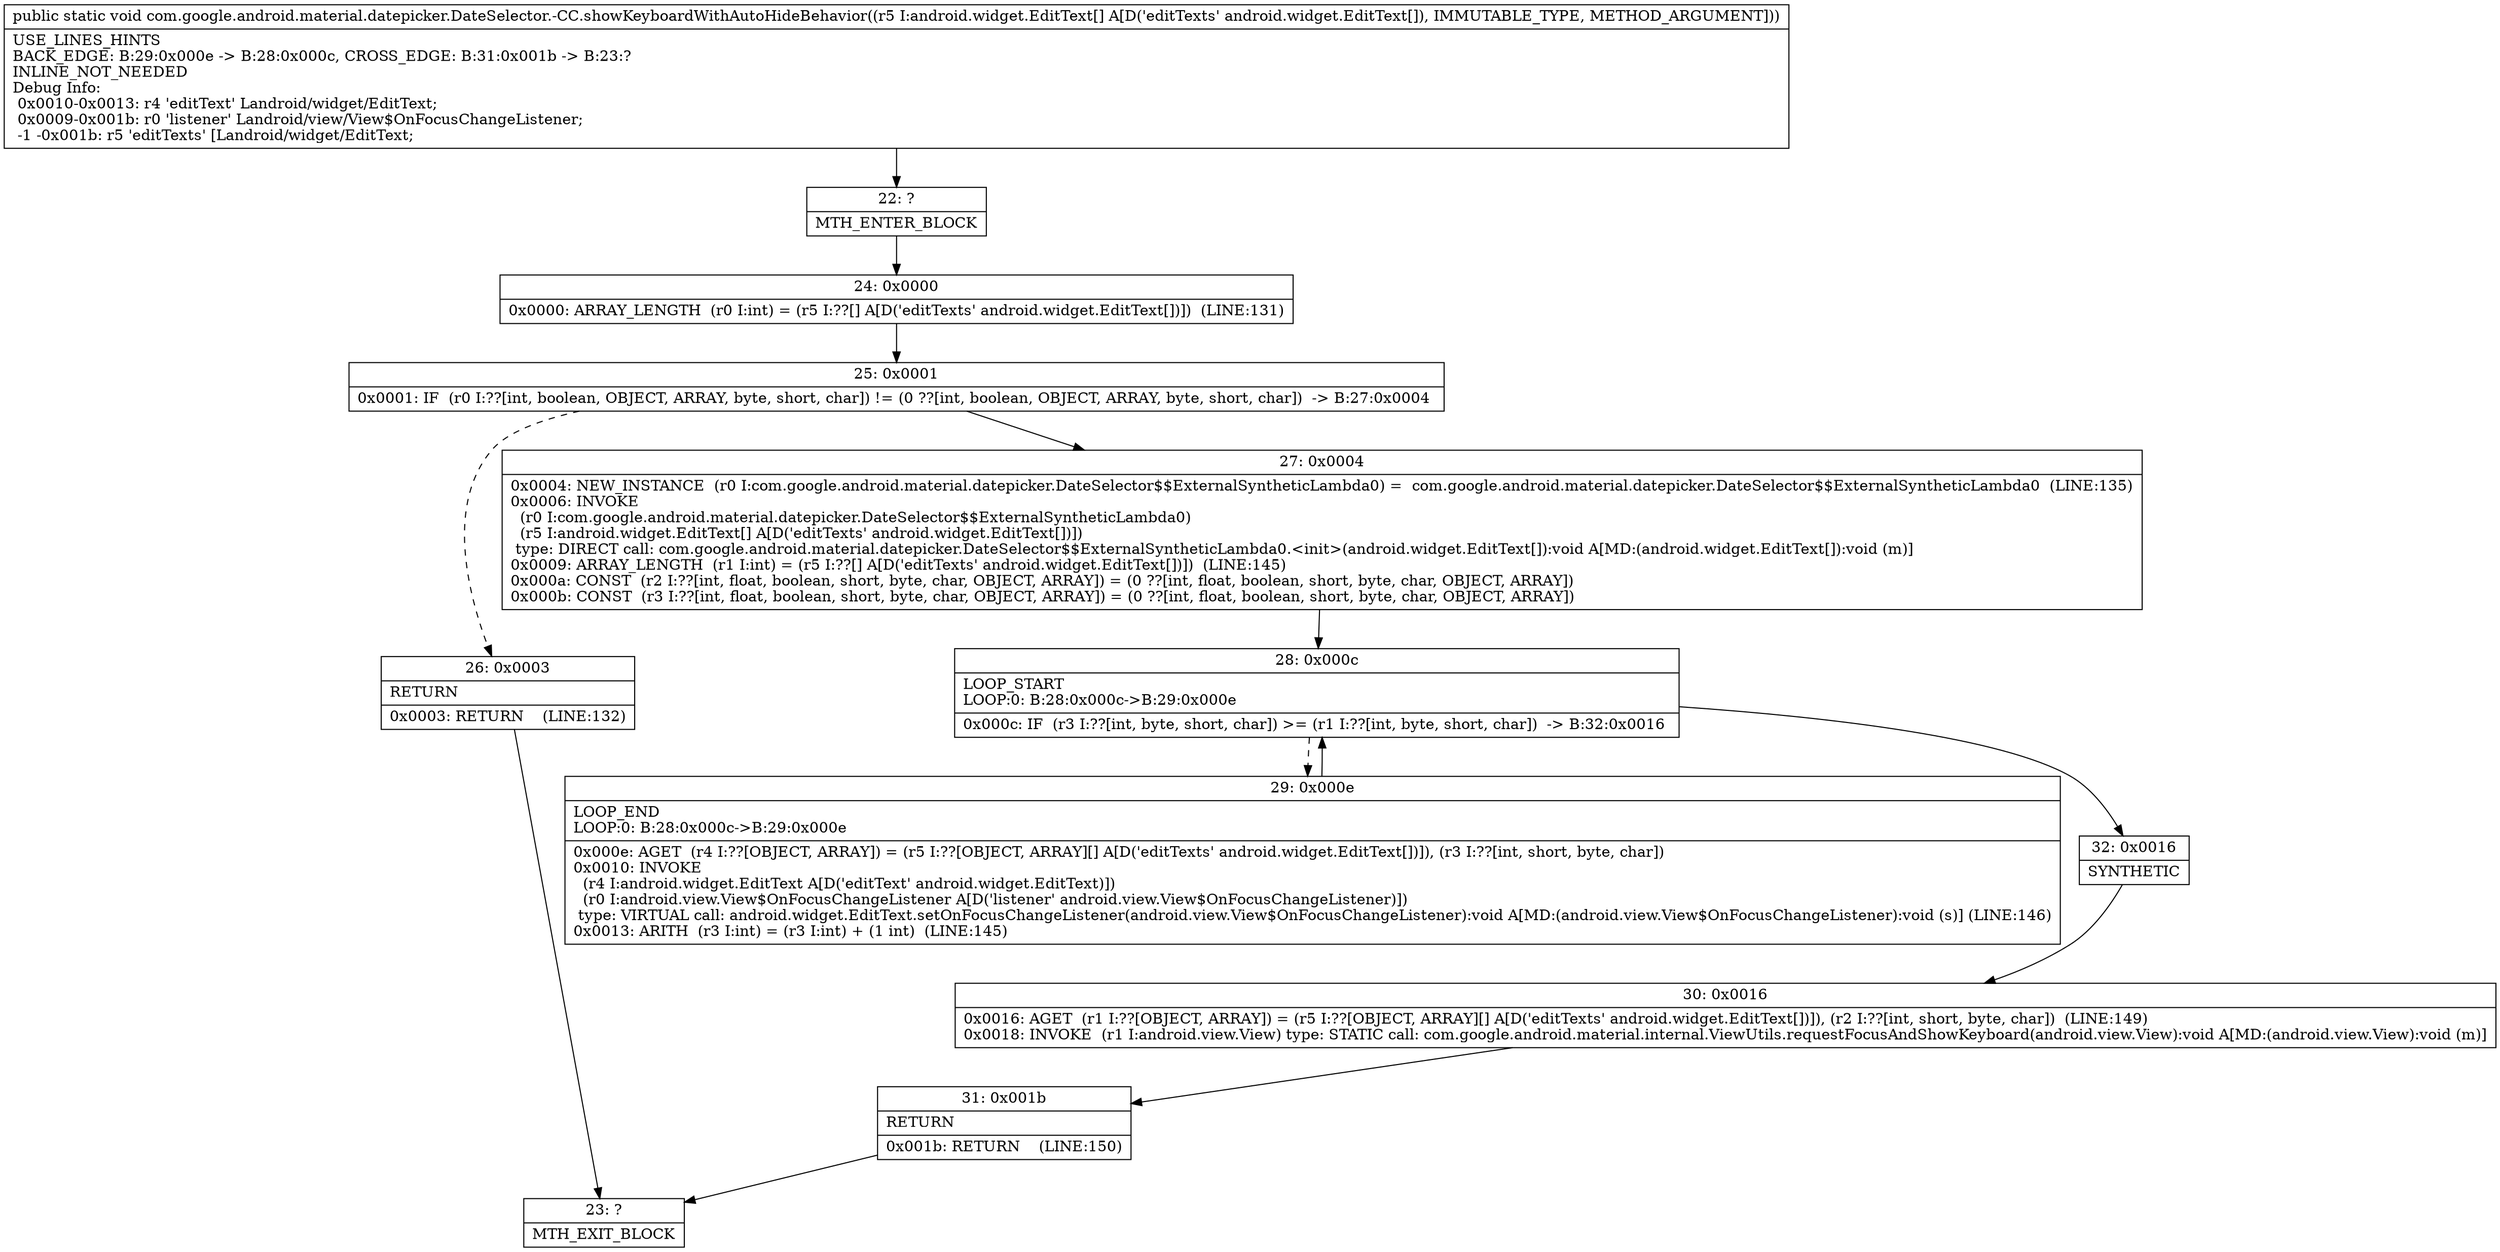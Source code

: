 digraph "CFG forcom.google.android.material.datepicker.DateSelector.\-CC.showKeyboardWithAutoHideBehavior([Landroid\/widget\/EditText;)V" {
Node_22 [shape=record,label="{22\:\ ?|MTH_ENTER_BLOCK\l}"];
Node_24 [shape=record,label="{24\:\ 0x0000|0x0000: ARRAY_LENGTH  (r0 I:int) = (r5 I:??[] A[D('editTexts' android.widget.EditText[])])  (LINE:131)\l}"];
Node_25 [shape=record,label="{25\:\ 0x0001|0x0001: IF  (r0 I:??[int, boolean, OBJECT, ARRAY, byte, short, char]) != (0 ??[int, boolean, OBJECT, ARRAY, byte, short, char])  \-\> B:27:0x0004 \l}"];
Node_26 [shape=record,label="{26\:\ 0x0003|RETURN\l|0x0003: RETURN    (LINE:132)\l}"];
Node_23 [shape=record,label="{23\:\ ?|MTH_EXIT_BLOCK\l}"];
Node_27 [shape=record,label="{27\:\ 0x0004|0x0004: NEW_INSTANCE  (r0 I:com.google.android.material.datepicker.DateSelector$$ExternalSyntheticLambda0) =  com.google.android.material.datepicker.DateSelector$$ExternalSyntheticLambda0  (LINE:135)\l0x0006: INVOKE  \l  (r0 I:com.google.android.material.datepicker.DateSelector$$ExternalSyntheticLambda0)\l  (r5 I:android.widget.EditText[] A[D('editTexts' android.widget.EditText[])])\l type: DIRECT call: com.google.android.material.datepicker.DateSelector$$ExternalSyntheticLambda0.\<init\>(android.widget.EditText[]):void A[MD:(android.widget.EditText[]):void (m)]\l0x0009: ARRAY_LENGTH  (r1 I:int) = (r5 I:??[] A[D('editTexts' android.widget.EditText[])])  (LINE:145)\l0x000a: CONST  (r2 I:??[int, float, boolean, short, byte, char, OBJECT, ARRAY]) = (0 ??[int, float, boolean, short, byte, char, OBJECT, ARRAY]) \l0x000b: CONST  (r3 I:??[int, float, boolean, short, byte, char, OBJECT, ARRAY]) = (0 ??[int, float, boolean, short, byte, char, OBJECT, ARRAY]) \l}"];
Node_28 [shape=record,label="{28\:\ 0x000c|LOOP_START\lLOOP:0: B:28:0x000c\-\>B:29:0x000e\l|0x000c: IF  (r3 I:??[int, byte, short, char]) \>= (r1 I:??[int, byte, short, char])  \-\> B:32:0x0016 \l}"];
Node_29 [shape=record,label="{29\:\ 0x000e|LOOP_END\lLOOP:0: B:28:0x000c\-\>B:29:0x000e\l|0x000e: AGET  (r4 I:??[OBJECT, ARRAY]) = (r5 I:??[OBJECT, ARRAY][] A[D('editTexts' android.widget.EditText[])]), (r3 I:??[int, short, byte, char]) \l0x0010: INVOKE  \l  (r4 I:android.widget.EditText A[D('editText' android.widget.EditText)])\l  (r0 I:android.view.View$OnFocusChangeListener A[D('listener' android.view.View$OnFocusChangeListener)])\l type: VIRTUAL call: android.widget.EditText.setOnFocusChangeListener(android.view.View$OnFocusChangeListener):void A[MD:(android.view.View$OnFocusChangeListener):void (s)] (LINE:146)\l0x0013: ARITH  (r3 I:int) = (r3 I:int) + (1 int)  (LINE:145)\l}"];
Node_32 [shape=record,label="{32\:\ 0x0016|SYNTHETIC\l}"];
Node_30 [shape=record,label="{30\:\ 0x0016|0x0016: AGET  (r1 I:??[OBJECT, ARRAY]) = (r5 I:??[OBJECT, ARRAY][] A[D('editTexts' android.widget.EditText[])]), (r2 I:??[int, short, byte, char])  (LINE:149)\l0x0018: INVOKE  (r1 I:android.view.View) type: STATIC call: com.google.android.material.internal.ViewUtils.requestFocusAndShowKeyboard(android.view.View):void A[MD:(android.view.View):void (m)]\l}"];
Node_31 [shape=record,label="{31\:\ 0x001b|RETURN\l|0x001b: RETURN    (LINE:150)\l}"];
MethodNode[shape=record,label="{public static void com.google.android.material.datepicker.DateSelector.\-CC.showKeyboardWithAutoHideBehavior((r5 I:android.widget.EditText[] A[D('editTexts' android.widget.EditText[]), IMMUTABLE_TYPE, METHOD_ARGUMENT]))  | USE_LINES_HINTS\lBACK_EDGE: B:29:0x000e \-\> B:28:0x000c, CROSS_EDGE: B:31:0x001b \-\> B:23:?\lINLINE_NOT_NEEDED\lDebug Info:\l  0x0010\-0x0013: r4 'editText' Landroid\/widget\/EditText;\l  0x0009\-0x001b: r0 'listener' Landroid\/view\/View$OnFocusChangeListener;\l  \-1 \-0x001b: r5 'editTexts' [Landroid\/widget\/EditText;\l}"];
MethodNode -> Node_22;Node_22 -> Node_24;
Node_24 -> Node_25;
Node_25 -> Node_26[style=dashed];
Node_25 -> Node_27;
Node_26 -> Node_23;
Node_27 -> Node_28;
Node_28 -> Node_29[style=dashed];
Node_28 -> Node_32;
Node_29 -> Node_28;
Node_32 -> Node_30;
Node_30 -> Node_31;
Node_31 -> Node_23;
}

